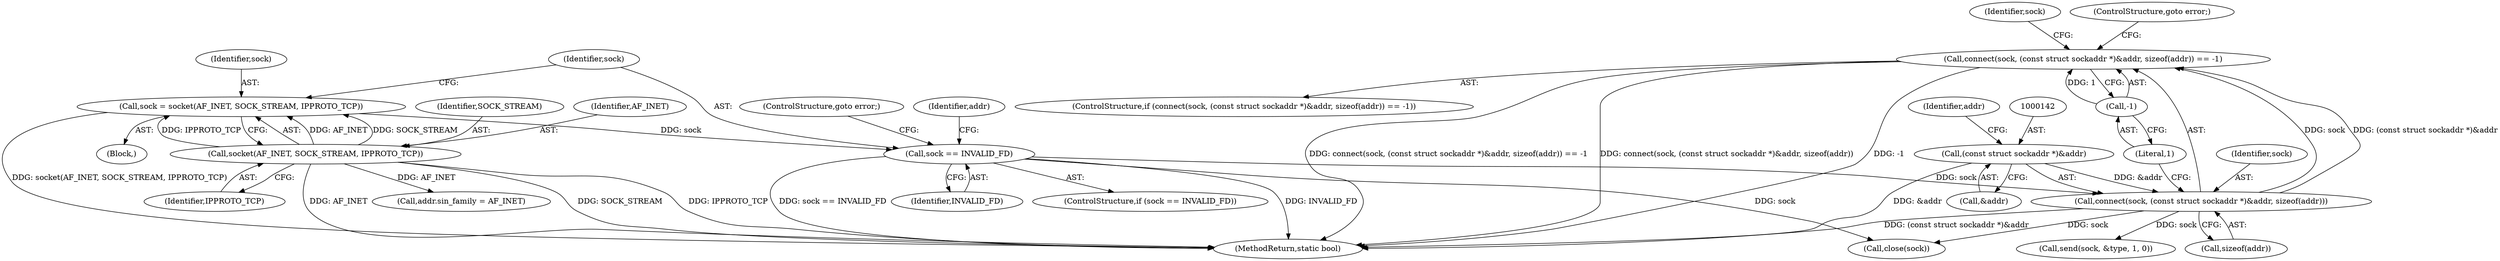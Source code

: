 digraph "1_Android_472271b153c5dc53c28beac55480a8d8434b2d5c_69@API" {
"1000138" [label="(Call,connect(sock, (const struct sockaddr *)&addr, sizeof(addr)) == -1)"];
"1000139" [label="(Call,connect(sock, (const struct sockaddr *)&addr, sizeof(addr)))"];
"1000113" [label="(Call,sock == INVALID_FD)"];
"1000106" [label="(Call,sock = socket(AF_INET, SOCK_STREAM, IPPROTO_TCP))"];
"1000108" [label="(Call,socket(AF_INET, SOCK_STREAM, IPPROTO_TCP))"];
"1000141" [label="(Call,(const struct sockaddr *)&addr)"];
"1000147" [label="(Call,-1)"];
"1000141" [label="(Call,(const struct sockaddr *)&addr)"];
"1000138" [label="(Call,connect(sock, (const struct sockaddr *)&addr, sizeof(addr)) == -1)"];
"1000140" [label="(Identifier,sock)"];
"1000153" [label="(Identifier,sock)"];
"1000110" [label="(Identifier,SOCK_STREAM)"];
"1000108" [label="(Call,socket(AF_INET, SOCK_STREAM, IPPROTO_TCP))"];
"1000115" [label="(Identifier,INVALID_FD)"];
"1000118" [label="(Call,addr.sin_family = AF_INET)"];
"1000186" [label="(Call,close(sock))"];
"1000113" [label="(Call,sock == INVALID_FD)"];
"1000147" [label="(Call,-1)"];
"1000111" [label="(Identifier,IPPROTO_TCP)"];
"1000106" [label="(Call,sock = socket(AF_INET, SOCK_STREAM, IPPROTO_TCP))"];
"1000112" [label="(ControlStructure,if (sock == INVALID_FD))"];
"1000107" [label="(Identifier,sock)"];
"1000149" [label="(ControlStructure,goto error;)"];
"1000145" [label="(Call,sizeof(addr))"];
"1000104" [label="(Block,)"];
"1000152" [label="(Call,send(sock, &type, 1, 0))"];
"1000116" [label="(ControlStructure,goto error;)"];
"1000139" [label="(Call,connect(sock, (const struct sockaddr *)&addr, sizeof(addr)))"];
"1000120" [label="(Identifier,addr)"];
"1000137" [label="(ControlStructure,if (connect(sock, (const struct sockaddr *)&addr, sizeof(addr)) == -1))"];
"1000148" [label="(Literal,1)"];
"1000114" [label="(Identifier,sock)"];
"1000146" [label="(Identifier,addr)"];
"1000143" [label="(Call,&addr)"];
"1000109" [label="(Identifier,AF_INET)"];
"1000190" [label="(MethodReturn,static bool)"];
"1000138" -> "1000137"  [label="AST: "];
"1000138" -> "1000147"  [label="CFG: "];
"1000139" -> "1000138"  [label="AST: "];
"1000147" -> "1000138"  [label="AST: "];
"1000149" -> "1000138"  [label="CFG: "];
"1000153" -> "1000138"  [label="CFG: "];
"1000138" -> "1000190"  [label="DDG: connect(sock, (const struct sockaddr *)&addr, sizeof(addr)) == -1"];
"1000138" -> "1000190"  [label="DDG: connect(sock, (const struct sockaddr *)&addr, sizeof(addr))"];
"1000138" -> "1000190"  [label="DDG: -1"];
"1000139" -> "1000138"  [label="DDG: sock"];
"1000139" -> "1000138"  [label="DDG: (const struct sockaddr *)&addr"];
"1000147" -> "1000138"  [label="DDG: 1"];
"1000139" -> "1000145"  [label="CFG: "];
"1000140" -> "1000139"  [label="AST: "];
"1000141" -> "1000139"  [label="AST: "];
"1000145" -> "1000139"  [label="AST: "];
"1000148" -> "1000139"  [label="CFG: "];
"1000139" -> "1000190"  [label="DDG: (const struct sockaddr *)&addr"];
"1000113" -> "1000139"  [label="DDG: sock"];
"1000141" -> "1000139"  [label="DDG: &addr"];
"1000139" -> "1000152"  [label="DDG: sock"];
"1000139" -> "1000186"  [label="DDG: sock"];
"1000113" -> "1000112"  [label="AST: "];
"1000113" -> "1000115"  [label="CFG: "];
"1000114" -> "1000113"  [label="AST: "];
"1000115" -> "1000113"  [label="AST: "];
"1000116" -> "1000113"  [label="CFG: "];
"1000120" -> "1000113"  [label="CFG: "];
"1000113" -> "1000190"  [label="DDG: INVALID_FD"];
"1000113" -> "1000190"  [label="DDG: sock == INVALID_FD"];
"1000106" -> "1000113"  [label="DDG: sock"];
"1000113" -> "1000186"  [label="DDG: sock"];
"1000106" -> "1000104"  [label="AST: "];
"1000106" -> "1000108"  [label="CFG: "];
"1000107" -> "1000106"  [label="AST: "];
"1000108" -> "1000106"  [label="AST: "];
"1000114" -> "1000106"  [label="CFG: "];
"1000106" -> "1000190"  [label="DDG: socket(AF_INET, SOCK_STREAM, IPPROTO_TCP)"];
"1000108" -> "1000106"  [label="DDG: AF_INET"];
"1000108" -> "1000106"  [label="DDG: SOCK_STREAM"];
"1000108" -> "1000106"  [label="DDG: IPPROTO_TCP"];
"1000108" -> "1000111"  [label="CFG: "];
"1000109" -> "1000108"  [label="AST: "];
"1000110" -> "1000108"  [label="AST: "];
"1000111" -> "1000108"  [label="AST: "];
"1000108" -> "1000190"  [label="DDG: SOCK_STREAM"];
"1000108" -> "1000190"  [label="DDG: IPPROTO_TCP"];
"1000108" -> "1000190"  [label="DDG: AF_INET"];
"1000108" -> "1000118"  [label="DDG: AF_INET"];
"1000141" -> "1000143"  [label="CFG: "];
"1000142" -> "1000141"  [label="AST: "];
"1000143" -> "1000141"  [label="AST: "];
"1000146" -> "1000141"  [label="CFG: "];
"1000141" -> "1000190"  [label="DDG: &addr"];
"1000147" -> "1000148"  [label="CFG: "];
"1000148" -> "1000147"  [label="AST: "];
}
